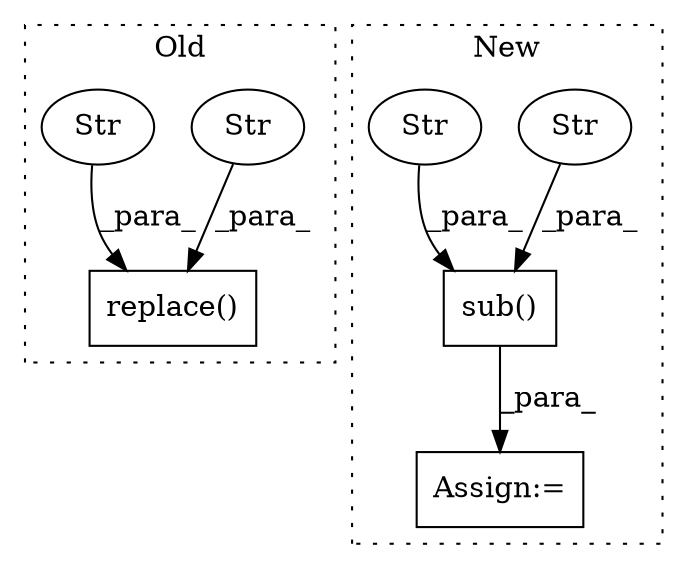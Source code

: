 digraph G {
subgraph cluster0 {
1 [label="replace()" a="75" s="3475,4081" l="597,1" shape="box"];
4 [label="Str" a="66" s="4072" l="4" shape="ellipse"];
5 [label="Str" a="66" s="4078" l="3" shape="ellipse"];
label = "Old";
style="dotted";
}
subgraph cluster1 {
2 [label="sub()" a="75" s="4322,4346" l="7,1" shape="box"];
3 [label="Str" a="66" s="4335" l="3" shape="ellipse"];
6 [label="Str" a="66" s="4329" l="4" shape="ellipse"];
7 [label="Assign:=" a="68" s="4825" l="3" shape="box"];
label = "New";
style="dotted";
}
2 -> 7 [label="_para_"];
3 -> 2 [label="_para_"];
4 -> 1 [label="_para_"];
5 -> 1 [label="_para_"];
6 -> 2 [label="_para_"];
}